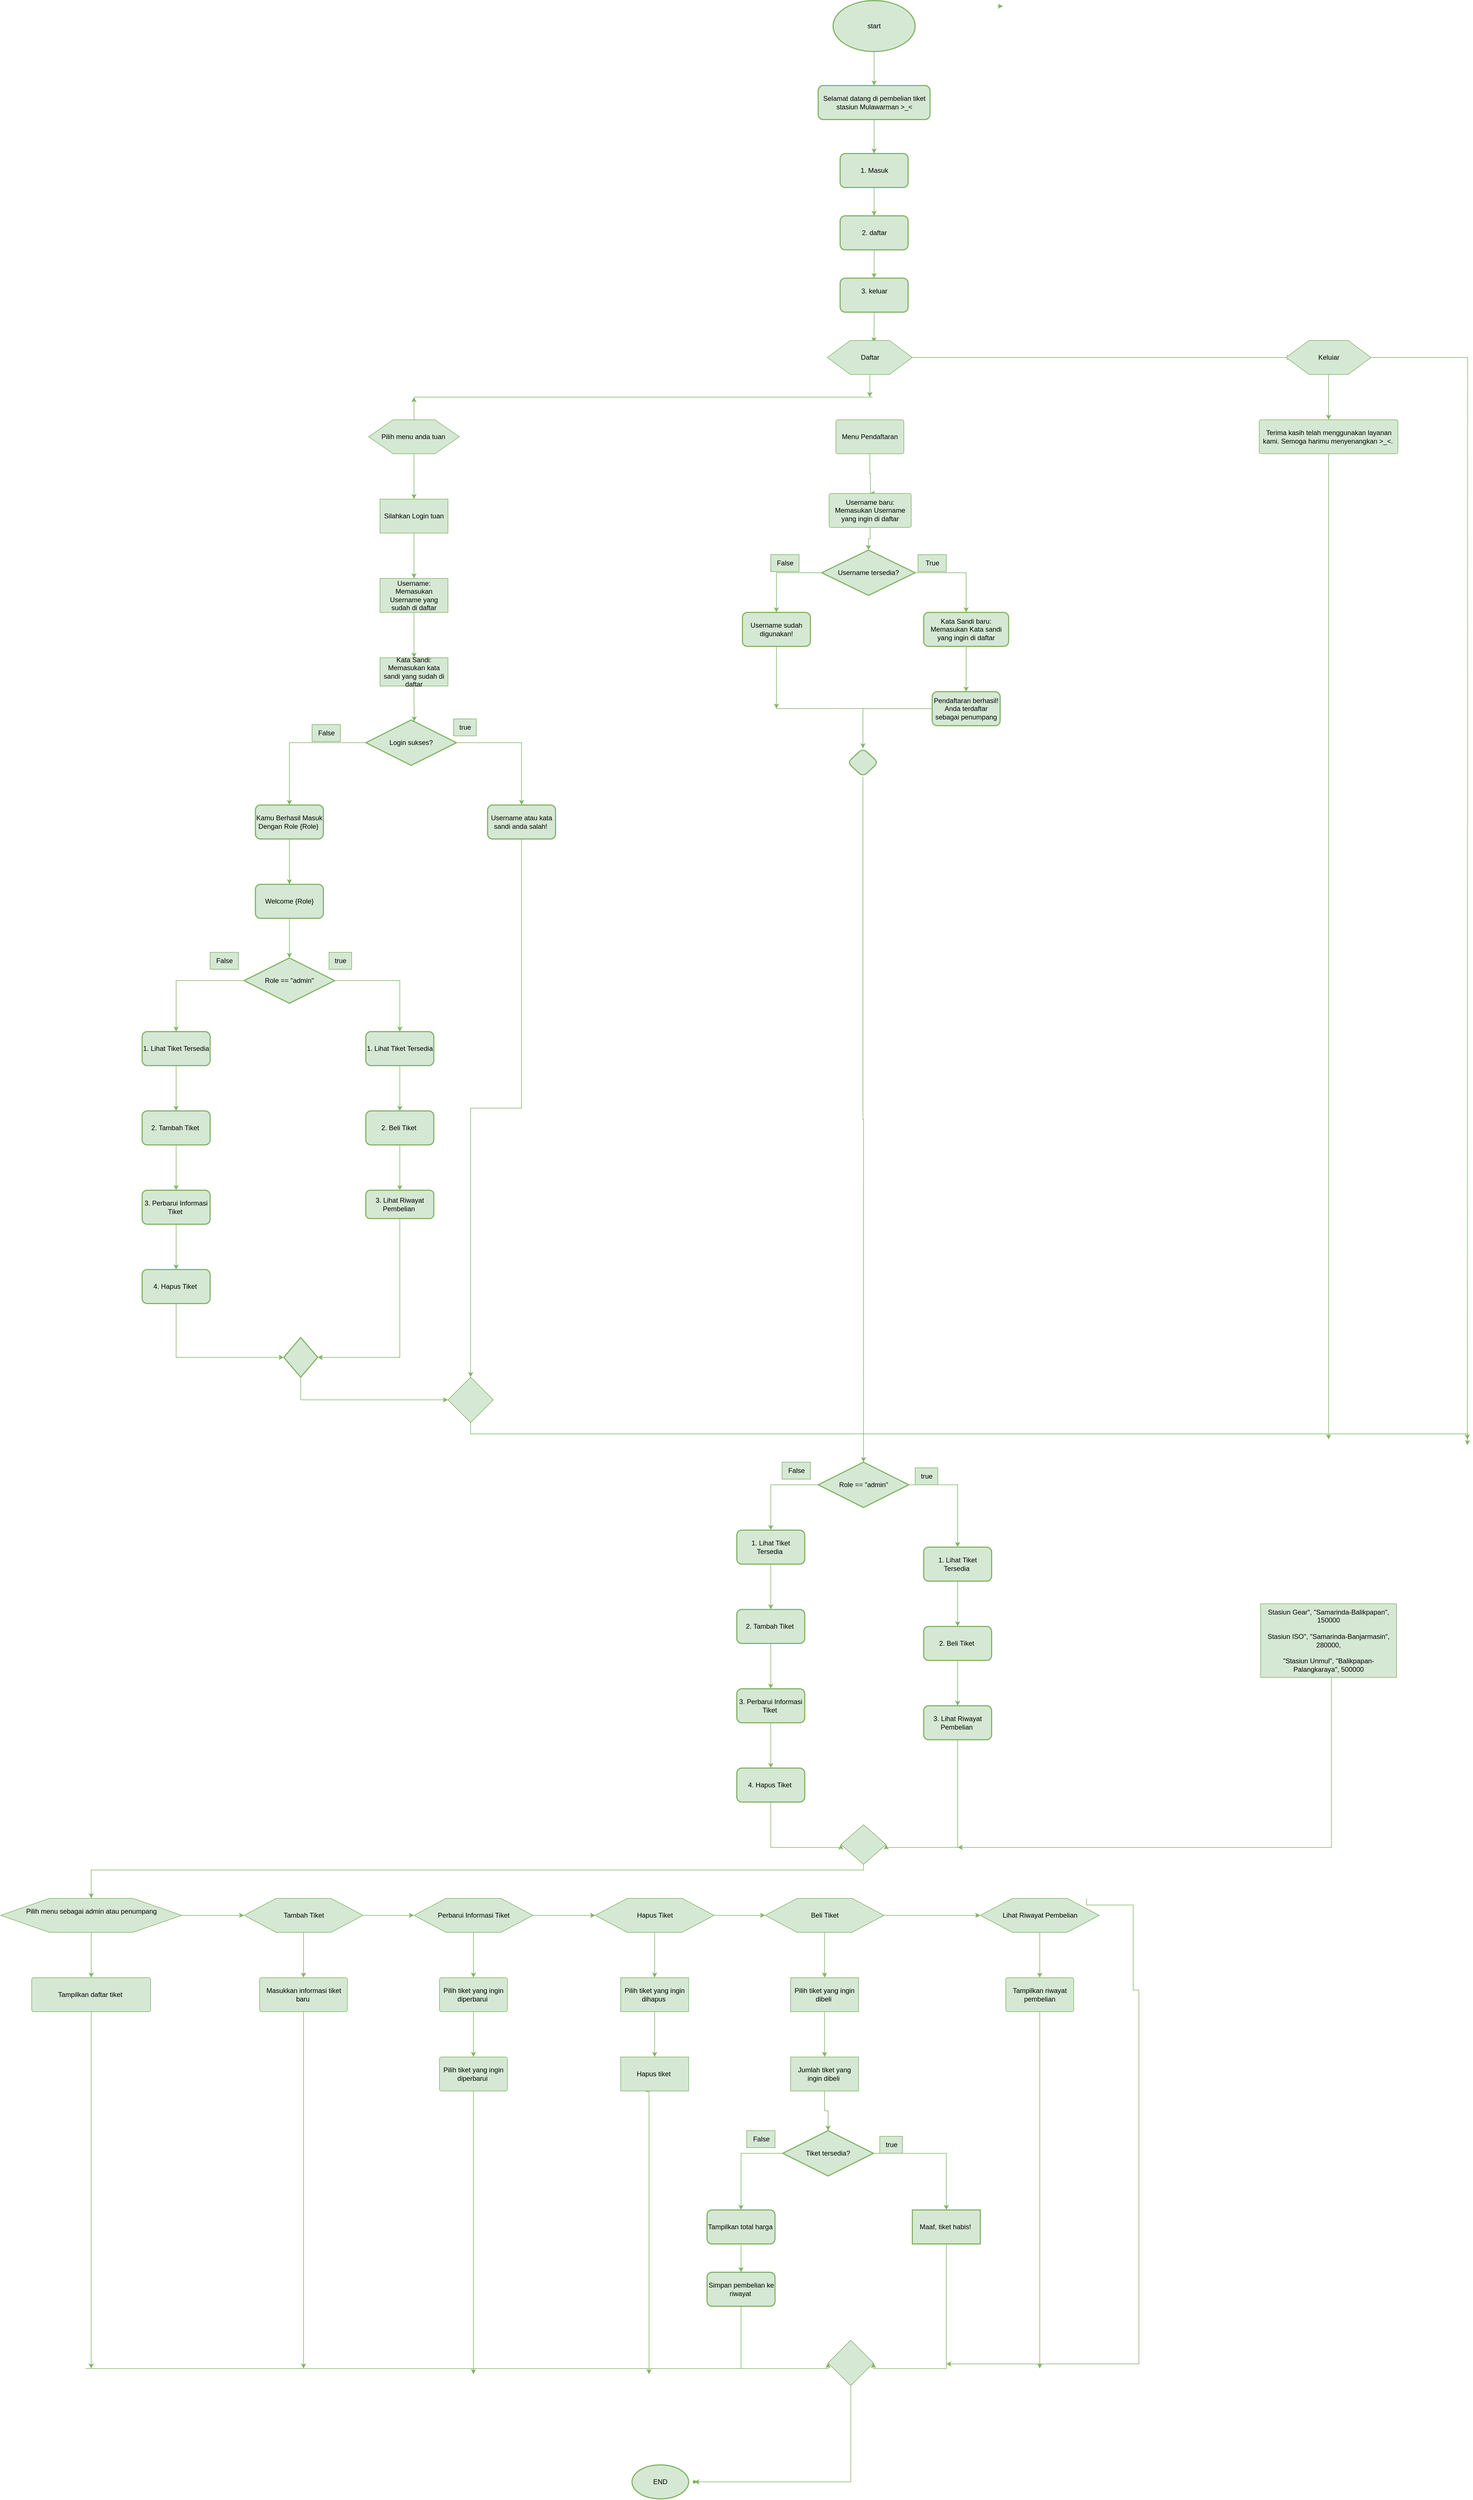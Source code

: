 <mxfile version="24.7.17">
  <diagram name="Page-1" id="b8AOOy9M-eooeEzD94IK">
    <mxGraphModel dx="5736" dy="2156" grid="1" gridSize="10" guides="1" tooltips="1" connect="1" arrows="1" fold="1" page="1" pageScale="1" pageWidth="850" pageHeight="1100" math="0" shadow="0">
      <root>
        <mxCell id="0" />
        <mxCell id="1" parent="0" />
        <mxCell id="knqAgGr6Wk53Hj9c3scl-108" style="edgeStyle=orthogonalEdgeStyle;rounded=0;orthogonalLoop=1;jettySize=auto;html=1;fillColor=#d5e8d4;strokeColor=#82b366;" edge="1" parent="1">
          <mxGeometry relative="1" as="geometry">
            <mxPoint x="660" y="110" as="targetPoint" />
            <mxPoint x="650" y="109.957" as="sourcePoint" />
          </mxGeometry>
        </mxCell>
        <mxCell id="knqAgGr6Wk53Hj9c3scl-115" value="" style="edgeStyle=orthogonalEdgeStyle;rounded=0;orthogonalLoop=1;jettySize=auto;html=1;fillColor=#d5e8d4;strokeColor=#82b366;" edge="1" parent="1" source="knqAgGr6Wk53Hj9c3scl-109" target="knqAgGr6Wk53Hj9c3scl-114">
          <mxGeometry relative="1" as="geometry" />
        </mxCell>
        <mxCell id="knqAgGr6Wk53Hj9c3scl-109" value="start" style="strokeWidth=2;html=1;shape=mxgraph.flowchart.start_2;whiteSpace=wrap;fillColor=#d5e8d4;strokeColor=#82b366;" vertex="1" parent="1">
          <mxGeometry x="360" y="100" width="145" height="90" as="geometry" />
        </mxCell>
        <mxCell id="knqAgGr6Wk53Hj9c3scl-117" value="" style="edgeStyle=orthogonalEdgeStyle;rounded=0;orthogonalLoop=1;jettySize=auto;html=1;fillColor=#d5e8d4;strokeColor=#82b366;" edge="1" parent="1" source="knqAgGr6Wk53Hj9c3scl-114" target="knqAgGr6Wk53Hj9c3scl-116">
          <mxGeometry relative="1" as="geometry" />
        </mxCell>
        <mxCell id="knqAgGr6Wk53Hj9c3scl-114" value="Selamat datang di pembelian tiket stasiun Mulawarman &amp;gt;_&amp;lt;" style="rounded=1;whiteSpace=wrap;html=1;strokeWidth=2;fillColor=#d5e8d4;strokeColor=#82b366;" vertex="1" parent="1">
          <mxGeometry x="333.75" y="250" width="197.5" height="60" as="geometry" />
        </mxCell>
        <mxCell id="knqAgGr6Wk53Hj9c3scl-119" value="" style="edgeStyle=orthogonalEdgeStyle;rounded=0;orthogonalLoop=1;jettySize=auto;html=1;fillColor=#d5e8d4;strokeColor=#82b366;" edge="1" parent="1" source="knqAgGr6Wk53Hj9c3scl-116" target="knqAgGr6Wk53Hj9c3scl-118">
          <mxGeometry relative="1" as="geometry" />
        </mxCell>
        <mxCell id="knqAgGr6Wk53Hj9c3scl-116" value="1. Masuk" style="rounded=1;whiteSpace=wrap;html=1;strokeWidth=2;fillColor=#d5e8d4;strokeColor=#82b366;" vertex="1" parent="1">
          <mxGeometry x="372.5" y="370" width="120" height="60" as="geometry" />
        </mxCell>
        <mxCell id="knqAgGr6Wk53Hj9c3scl-121" value="" style="edgeStyle=orthogonalEdgeStyle;rounded=0;orthogonalLoop=1;jettySize=auto;html=1;fillColor=#d5e8d4;strokeColor=#82b366;" edge="1" parent="1" source="knqAgGr6Wk53Hj9c3scl-118" target="knqAgGr6Wk53Hj9c3scl-120">
          <mxGeometry relative="1" as="geometry" />
        </mxCell>
        <mxCell id="knqAgGr6Wk53Hj9c3scl-118" value="2. daftar" style="rounded=1;whiteSpace=wrap;html=1;strokeWidth=2;fillColor=#d5e8d4;strokeColor=#82b366;" vertex="1" parent="1">
          <mxGeometry x="372.5" y="480" width="120" height="60" as="geometry" />
        </mxCell>
        <mxCell id="knqAgGr6Wk53Hj9c3scl-126" value="" style="edgeStyle=orthogonalEdgeStyle;rounded=0;orthogonalLoop=1;jettySize=auto;html=1;entryX=0.547;entryY=0.056;entryDx=0;entryDy=0;entryPerimeter=0;fillColor=#d5e8d4;strokeColor=#82b366;" edge="1" parent="1" source="knqAgGr6Wk53Hj9c3scl-120" target="knqAgGr6Wk53Hj9c3scl-127">
          <mxGeometry relative="1" as="geometry">
            <mxPoint x="471.261" y="720.006" as="targetPoint" />
          </mxGeometry>
        </mxCell>
        <mxCell id="knqAgGr6Wk53Hj9c3scl-120" value="3. keluar&lt;div&gt;&lt;br&gt;&lt;/div&gt;" style="whiteSpace=wrap;html=1;rounded=1;strokeWidth=2;fillColor=#d5e8d4;strokeColor=#82b366;" vertex="1" parent="1">
          <mxGeometry x="372.5" y="590" width="120" height="60" as="geometry" />
        </mxCell>
        <mxCell id="knqAgGr6Wk53Hj9c3scl-156" style="edgeStyle=orthogonalEdgeStyle;rounded=0;orthogonalLoop=1;jettySize=auto;html=1;fillColor=#d5e8d4;strokeColor=#82b366;" edge="1" parent="1" source="knqAgGr6Wk53Hj9c3scl-127">
          <mxGeometry relative="1" as="geometry">
            <mxPoint x="1170" y="730" as="targetPoint" />
          </mxGeometry>
        </mxCell>
        <mxCell id="knqAgGr6Wk53Hj9c3scl-161" style="edgeStyle=orthogonalEdgeStyle;rounded=0;orthogonalLoop=1;jettySize=auto;html=1;exitX=0.5;exitY=1;exitDx=0;exitDy=0;fillColor=#d5e8d4;strokeColor=#82b366;" edge="1" parent="1" source="knqAgGr6Wk53Hj9c3scl-127">
          <mxGeometry relative="1" as="geometry">
            <mxPoint x="424.765" y="800.0" as="targetPoint" />
          </mxGeometry>
        </mxCell>
        <mxCell id="knqAgGr6Wk53Hj9c3scl-127" value="Daftar" style="verticalLabelPosition=middle;verticalAlign=middle;html=1;shape=hexagon;perimeter=hexagonPerimeter2;arcSize=6;size=0.27;labelPosition=center;align=center;fillColor=#d5e8d4;strokeColor=#82b366;" vertex="1" parent="1">
          <mxGeometry x="350" y="700" width="150" height="60" as="geometry" />
        </mxCell>
        <mxCell id="knqAgGr6Wk53Hj9c3scl-131" value="" style="edgeStyle=orthogonalEdgeStyle;rounded=0;orthogonalLoop=1;jettySize=auto;html=1;fillColor=#d5e8d4;strokeColor=#82b366;" edge="1" parent="1" source="knqAgGr6Wk53Hj9c3scl-128">
          <mxGeometry relative="1" as="geometry">
            <mxPoint x="425" y="970" as="targetPoint" />
            <Array as="points">
              <mxPoint x="425" y="935" />
              <mxPoint x="426" y="935" />
              <mxPoint x="426" y="970" />
            </Array>
          </mxGeometry>
        </mxCell>
        <mxCell id="knqAgGr6Wk53Hj9c3scl-128" value="Menu Pendaftaran" style="rounded=1;whiteSpace=wrap;html=1;arcSize=6;fillColor=#d5e8d4;strokeColor=#82b366;" vertex="1" parent="1">
          <mxGeometry x="365" y="840" width="120" height="60" as="geometry" />
        </mxCell>
        <mxCell id="knqAgGr6Wk53Hj9c3scl-160" style="edgeStyle=orthogonalEdgeStyle;rounded=0;orthogonalLoop=1;jettySize=auto;html=1;entryX=0.5;entryY=0;entryDx=0;entryDy=0;fillColor=#d5e8d4;strokeColor=#82b366;" edge="1" parent="1" source="knqAgGr6Wk53Hj9c3scl-130" target="knqAgGr6Wk53Hj9c3scl-134">
          <mxGeometry relative="1" as="geometry" />
        </mxCell>
        <mxCell id="knqAgGr6Wk53Hj9c3scl-130" value="Username baru: Memasukan Username yang ingin di daftar" style="whiteSpace=wrap;html=1;rounded=1;arcSize=6;fillColor=#d5e8d4;strokeColor=#82b366;" vertex="1" parent="1">
          <mxGeometry x="353" y="970" width="145" height="60" as="geometry" />
        </mxCell>
        <mxCell id="knqAgGr6Wk53Hj9c3scl-140" value="" style="edgeStyle=orthogonalEdgeStyle;rounded=0;orthogonalLoop=1;jettySize=auto;html=1;fillColor=#d5e8d4;strokeColor=#82b366;" edge="1" parent="1" source="knqAgGr6Wk53Hj9c3scl-134" target="knqAgGr6Wk53Hj9c3scl-139">
          <mxGeometry relative="1" as="geometry" />
        </mxCell>
        <mxCell id="knqAgGr6Wk53Hj9c3scl-145" value="" style="edgeStyle=orthogonalEdgeStyle;rounded=0;orthogonalLoop=1;jettySize=auto;html=1;fillColor=#d5e8d4;strokeColor=#82b366;" edge="1" parent="1" source="knqAgGr6Wk53Hj9c3scl-134" target="knqAgGr6Wk53Hj9c3scl-144">
          <mxGeometry relative="1" as="geometry" />
        </mxCell>
        <mxCell id="knqAgGr6Wk53Hj9c3scl-134" value="Username tersedia?" style="rhombus;whiteSpace=wrap;html=1;strokeWidth=2;labelBackgroundColor=none;fillColor=#d5e8d4;strokeColor=#82b366;" vertex="1" parent="1">
          <mxGeometry x="340" y="1070" width="165" height="80" as="geometry" />
        </mxCell>
        <mxCell id="knqAgGr6Wk53Hj9c3scl-135" value="True" style="text;html=1;align=center;verticalAlign=middle;resizable=0;points=[];autosize=1;strokeColor=#82b366;fillColor=#d5e8d4;" vertex="1" parent="1">
          <mxGeometry x="510" y="1078" width="50" height="30" as="geometry" />
        </mxCell>
        <mxCell id="knqAgGr6Wk53Hj9c3scl-136" value="False" style="text;html=1;align=center;verticalAlign=middle;resizable=0;points=[];autosize=1;strokeColor=#82b366;fillColor=#d5e8d4;" vertex="1" parent="1">
          <mxGeometry x="250" y="1078" width="50" height="30" as="geometry" />
        </mxCell>
        <mxCell id="knqAgGr6Wk53Hj9c3scl-150" style="edgeStyle=orthogonalEdgeStyle;rounded=0;orthogonalLoop=1;jettySize=auto;html=1;fillColor=#d5e8d4;strokeColor=#82b366;" edge="1" parent="1" source="knqAgGr6Wk53Hj9c3scl-139">
          <mxGeometry relative="1" as="geometry">
            <mxPoint x="260" y="1350" as="targetPoint" />
          </mxGeometry>
        </mxCell>
        <mxCell id="knqAgGr6Wk53Hj9c3scl-139" value="Username sudah digunakan!" style="rounded=1;whiteSpace=wrap;html=1;strokeWidth=2;labelBackgroundColor=none;fillColor=#d5e8d4;strokeColor=#82b366;" vertex="1" parent="1">
          <mxGeometry x="200" y="1180" width="120" height="60" as="geometry" />
        </mxCell>
        <mxCell id="knqAgGr6Wk53Hj9c3scl-147" value="" style="edgeStyle=orthogonalEdgeStyle;rounded=0;orthogonalLoop=1;jettySize=auto;html=1;fillColor=#d5e8d4;strokeColor=#82b366;" edge="1" parent="1" source="knqAgGr6Wk53Hj9c3scl-144" target="knqAgGr6Wk53Hj9c3scl-146">
          <mxGeometry relative="1" as="geometry" />
        </mxCell>
        <mxCell id="knqAgGr6Wk53Hj9c3scl-144" value="Kata Sandi baru: Memasukan Kata sandi yang ingin di daftar" style="rounded=1;whiteSpace=wrap;html=1;strokeWidth=2;labelBackgroundColor=none;fillColor=#d5e8d4;strokeColor=#82b366;" vertex="1" parent="1">
          <mxGeometry x="520" y="1180" width="150" height="60" as="geometry" />
        </mxCell>
        <mxCell id="knqAgGr6Wk53Hj9c3scl-149" value="" style="edgeStyle=orthogonalEdgeStyle;rounded=0;orthogonalLoop=1;jettySize=auto;html=1;fillColor=#d5e8d4;strokeColor=#82b366;" edge="1" parent="1" source="knqAgGr6Wk53Hj9c3scl-146" target="knqAgGr6Wk53Hj9c3scl-148">
          <mxGeometry relative="1" as="geometry" />
        </mxCell>
        <mxCell id="knqAgGr6Wk53Hj9c3scl-146" value="Pendaftaran berhasil! Anda terdaftar sebagai penumpang" style="whiteSpace=wrap;html=1;rounded=1;strokeWidth=2;labelBackgroundColor=none;fillColor=#d5e8d4;strokeColor=#82b366;" vertex="1" parent="1">
          <mxGeometry x="535" y="1320" width="120" height="60" as="geometry" />
        </mxCell>
        <mxCell id="knqAgGr6Wk53Hj9c3scl-155" style="edgeStyle=orthogonalEdgeStyle;rounded=0;orthogonalLoop=1;jettySize=auto;html=1;entryX=0.5;entryY=0;entryDx=0;entryDy=0;fillColor=#d5e8d4;strokeColor=#82b366;" edge="1" parent="1" source="knqAgGr6Wk53Hj9c3scl-148" target="knqAgGr6Wk53Hj9c3scl-226">
          <mxGeometry relative="1" as="geometry">
            <mxPoint x="413" y="2630" as="targetPoint" />
          </mxGeometry>
        </mxCell>
        <mxCell id="knqAgGr6Wk53Hj9c3scl-148" value="" style="rhombus;whiteSpace=wrap;html=1;rounded=1;strokeWidth=2;labelBackgroundColor=none;fillColor=#d5e8d4;strokeColor=#82b366;" vertex="1" parent="1">
          <mxGeometry x="385.5" y="1420" width="54.5" height="50" as="geometry" />
        </mxCell>
        <mxCell id="knqAgGr6Wk53Hj9c3scl-154" value="" style="endArrow=none;html=1;rounded=0;fillColor=#d5e8d4;strokeColor=#82b366;" edge="1" parent="1">
          <mxGeometry width="50" height="50" relative="1" as="geometry">
            <mxPoint x="260" y="1350" as="sourcePoint" />
            <mxPoint x="430" y="1350" as="targetPoint" />
            <Array as="points">
              <mxPoint x="370" y="1349.6" />
            </Array>
          </mxGeometry>
        </mxCell>
        <mxCell id="knqAgGr6Wk53Hj9c3scl-159" value="" style="edgeStyle=orthogonalEdgeStyle;rounded=0;orthogonalLoop=1;jettySize=auto;html=1;fillColor=#d5e8d4;strokeColor=#82b366;" edge="1" parent="1" source="knqAgGr6Wk53Hj9c3scl-157" target="knqAgGr6Wk53Hj9c3scl-158">
          <mxGeometry relative="1" as="geometry" />
        </mxCell>
        <mxCell id="knqAgGr6Wk53Hj9c3scl-230" style="edgeStyle=orthogonalEdgeStyle;rounded=0;orthogonalLoop=1;jettySize=auto;html=1;fillColor=#d5e8d4;strokeColor=#82b366;" edge="1" parent="1" source="knqAgGr6Wk53Hj9c3scl-157">
          <mxGeometry relative="1" as="geometry">
            <mxPoint x="1480" y="2640" as="targetPoint" />
          </mxGeometry>
        </mxCell>
        <mxCell id="knqAgGr6Wk53Hj9c3scl-157" value="Keluiar" style="verticalLabelPosition=middle;verticalAlign=middle;html=1;shape=hexagon;perimeter=hexagonPerimeter2;arcSize=6;size=0.27;labelPosition=center;align=center;fillColor=#d5e8d4;strokeColor=#82b366;" vertex="1" parent="1">
          <mxGeometry x="1160" y="700" width="150" height="60" as="geometry" />
        </mxCell>
        <mxCell id="knqAgGr6Wk53Hj9c3scl-229" style="edgeStyle=orthogonalEdgeStyle;rounded=0;orthogonalLoop=1;jettySize=auto;html=1;fillColor=#d5e8d4;strokeColor=#82b366;" edge="1" parent="1" source="knqAgGr6Wk53Hj9c3scl-158">
          <mxGeometry relative="1" as="geometry">
            <mxPoint x="1235" y="2640" as="targetPoint" />
          </mxGeometry>
        </mxCell>
        <mxCell id="knqAgGr6Wk53Hj9c3scl-158" value="Terima kasih telah menggunakan layanan kami. Semoga harimu menyenangkan &amp;gt;_&amp;lt;.&amp;nbsp;" style="rounded=1;whiteSpace=wrap;html=1;arcSize=6;fillColor=#d5e8d4;strokeColor=#82b366;" vertex="1" parent="1">
          <mxGeometry x="1112.5" y="840" width="245" height="60" as="geometry" />
        </mxCell>
        <mxCell id="knqAgGr6Wk53Hj9c3scl-162" value="" style="endArrow=none;html=1;rounded=0;fillColor=#d5e8d4;strokeColor=#82b366;" edge="1" parent="1">
          <mxGeometry width="50" height="50" relative="1" as="geometry">
            <mxPoint x="-380" y="800" as="sourcePoint" />
            <mxPoint x="430" y="800" as="targetPoint" />
            <Array as="points">
              <mxPoint x="400" y="800" />
            </Array>
          </mxGeometry>
        </mxCell>
        <mxCell id="knqAgGr6Wk53Hj9c3scl-165" style="edgeStyle=orthogonalEdgeStyle;rounded=0;orthogonalLoop=1;jettySize=auto;html=1;fillColor=#d5e8d4;strokeColor=#82b366;" edge="1" parent="1" source="knqAgGr6Wk53Hj9c3scl-164">
          <mxGeometry relative="1" as="geometry">
            <mxPoint x="-380" y="800" as="targetPoint" />
          </mxGeometry>
        </mxCell>
        <mxCell id="knqAgGr6Wk53Hj9c3scl-167" value="" style="edgeStyle=orthogonalEdgeStyle;rounded=0;orthogonalLoop=1;jettySize=auto;html=1;fillColor=#d5e8d4;strokeColor=#82b366;" edge="1" parent="1" source="knqAgGr6Wk53Hj9c3scl-164" target="knqAgGr6Wk53Hj9c3scl-166">
          <mxGeometry relative="1" as="geometry" />
        </mxCell>
        <mxCell id="knqAgGr6Wk53Hj9c3scl-164" value="Pilih menu anda tuan&amp;nbsp;" style="verticalLabelPosition=middle;verticalAlign=middle;html=1;shape=hexagon;perimeter=hexagonPerimeter2;arcSize=6;size=0.27;labelPosition=center;align=center;fillColor=#d5e8d4;strokeColor=#82b366;" vertex="1" parent="1">
          <mxGeometry x="-460" y="840" width="160" height="60" as="geometry" />
        </mxCell>
        <mxCell id="knqAgGr6Wk53Hj9c3scl-169" value="" style="edgeStyle=orthogonalEdgeStyle;rounded=0;orthogonalLoop=1;jettySize=auto;html=1;fillColor=#d5e8d4;strokeColor=#82b366;" edge="1" parent="1" source="knqAgGr6Wk53Hj9c3scl-166" target="knqAgGr6Wk53Hj9c3scl-168">
          <mxGeometry relative="1" as="geometry" />
        </mxCell>
        <mxCell id="knqAgGr6Wk53Hj9c3scl-166" value="Silahkan Login tuan" style="whiteSpace=wrap;html=1;arcSize=6;fillColor=#d5e8d4;strokeColor=#82b366;" vertex="1" parent="1">
          <mxGeometry x="-440" y="980" width="120" height="60" as="geometry" />
        </mxCell>
        <mxCell id="knqAgGr6Wk53Hj9c3scl-172" value="" style="edgeStyle=orthogonalEdgeStyle;rounded=0;orthogonalLoop=1;jettySize=auto;html=1;fillColor=#d5e8d4;strokeColor=#82b366;" edge="1" parent="1" source="knqAgGr6Wk53Hj9c3scl-168" target="knqAgGr6Wk53Hj9c3scl-171">
          <mxGeometry relative="1" as="geometry" />
        </mxCell>
        <mxCell id="knqAgGr6Wk53Hj9c3scl-168" value="Username: Memasukan Username yang sudah di daftar" style="whiteSpace=wrap;html=1;arcSize=6;fillColor=#d5e8d4;strokeColor=#82b366;" vertex="1" parent="1">
          <mxGeometry x="-440" y="1120" width="120" height="60" as="geometry" />
        </mxCell>
        <mxCell id="knqAgGr6Wk53Hj9c3scl-171" value="Kata Sandi: Memasukan kata sandi yang sudah di daftar" style="whiteSpace=wrap;html=1;arcSize=6;fillColor=#d5e8d4;strokeColor=#82b366;" vertex="1" parent="1">
          <mxGeometry x="-440" y="1260" width="120" height="50" as="geometry" />
        </mxCell>
        <mxCell id="knqAgGr6Wk53Hj9c3scl-186" value="" style="edgeStyle=orthogonalEdgeStyle;rounded=0;orthogonalLoop=1;jettySize=auto;html=1;fillColor=#d5e8d4;strokeColor=#82b366;" edge="1" parent="1" source="knqAgGr6Wk53Hj9c3scl-176" target="knqAgGr6Wk53Hj9c3scl-185">
          <mxGeometry relative="1" as="geometry" />
        </mxCell>
        <mxCell id="knqAgGr6Wk53Hj9c3scl-190" value="" style="edgeStyle=orthogonalEdgeStyle;rounded=0;orthogonalLoop=1;jettySize=auto;html=1;fillColor=#d5e8d4;strokeColor=#82b366;" edge="1" parent="1" source="knqAgGr6Wk53Hj9c3scl-176" target="knqAgGr6Wk53Hj9c3scl-189">
          <mxGeometry relative="1" as="geometry" />
        </mxCell>
        <mxCell id="knqAgGr6Wk53Hj9c3scl-176" value="Login sukses?" style="rhombus;whiteSpace=wrap;html=1;strokeWidth=2;labelBackgroundColor=none;fillColor=#d5e8d4;strokeColor=#82b366;" vertex="1" parent="1">
          <mxGeometry x="-465" y="1370" width="160" height="80" as="geometry" />
        </mxCell>
        <mxCell id="knqAgGr6Wk53Hj9c3scl-178" value="False" style="text;html=1;align=center;verticalAlign=middle;resizable=0;points=[];autosize=1;strokeColor=#82b366;fillColor=#d5e8d4;" vertex="1" parent="1">
          <mxGeometry x="-560" y="1378" width="50" height="30" as="geometry" />
        </mxCell>
        <mxCell id="knqAgGr6Wk53Hj9c3scl-179" style="edgeStyle=orthogonalEdgeStyle;rounded=0;orthogonalLoop=1;jettySize=auto;html=1;entryX=0.535;entryY=0.03;entryDx=0;entryDy=0;entryPerimeter=0;fillColor=#d5e8d4;strokeColor=#82b366;" edge="1" parent="1" source="knqAgGr6Wk53Hj9c3scl-171" target="knqAgGr6Wk53Hj9c3scl-176">
          <mxGeometry relative="1" as="geometry" />
        </mxCell>
        <mxCell id="knqAgGr6Wk53Hj9c3scl-223" style="edgeStyle=orthogonalEdgeStyle;rounded=0;orthogonalLoop=1;jettySize=auto;html=1;entryX=0.5;entryY=0;entryDx=0;entryDy=0;fillColor=#d5e8d4;strokeColor=#82b366;" edge="1" parent="1" source="knqAgGr6Wk53Hj9c3scl-185" target="knqAgGr6Wk53Hj9c3scl-221">
          <mxGeometry relative="1" as="geometry">
            <mxPoint x="-190" y="2470" as="targetPoint" />
          </mxGeometry>
        </mxCell>
        <mxCell id="knqAgGr6Wk53Hj9c3scl-185" value="Username atau kata sandi anda salah!&amp;nbsp;" style="rounded=1;whiteSpace=wrap;html=1;strokeWidth=2;labelBackgroundColor=none;fillColor=#d5e8d4;strokeColor=#82b366;" vertex="1" parent="1">
          <mxGeometry x="-250" y="1520" width="120" height="60" as="geometry" />
        </mxCell>
        <mxCell id="knqAgGr6Wk53Hj9c3scl-192" value="" style="edgeStyle=orthogonalEdgeStyle;rounded=0;orthogonalLoop=1;jettySize=auto;html=1;fillColor=#d5e8d4;strokeColor=#82b366;" edge="1" parent="1" source="knqAgGr6Wk53Hj9c3scl-189" target="knqAgGr6Wk53Hj9c3scl-191">
          <mxGeometry relative="1" as="geometry" />
        </mxCell>
        <mxCell id="knqAgGr6Wk53Hj9c3scl-189" value="Kamu Berhasil Masuk Dengan Role {Role}&amp;nbsp;" style="rounded=1;whiteSpace=wrap;html=1;strokeWidth=2;labelBackgroundColor=none;fillColor=#d5e8d4;strokeColor=#82b366;" vertex="1" parent="1">
          <mxGeometry x="-660" y="1520" width="120" height="60" as="geometry" />
        </mxCell>
        <mxCell id="knqAgGr6Wk53Hj9c3scl-197" style="edgeStyle=orthogonalEdgeStyle;rounded=0;orthogonalLoop=1;jettySize=auto;html=1;exitX=0.5;exitY=1;exitDx=0;exitDy=0;entryX=0.5;entryY=0;entryDx=0;entryDy=0;fillColor=#d5e8d4;strokeColor=#82b366;" edge="1" parent="1" source="knqAgGr6Wk53Hj9c3scl-191" target="knqAgGr6Wk53Hj9c3scl-194">
          <mxGeometry relative="1" as="geometry" />
        </mxCell>
        <mxCell id="knqAgGr6Wk53Hj9c3scl-191" value="Welcome {Role}" style="rounded=1;whiteSpace=wrap;html=1;strokeWidth=2;labelBackgroundColor=none;fillColor=#d5e8d4;strokeColor=#82b366;" vertex="1" parent="1">
          <mxGeometry x="-660" y="1660" width="120" height="60" as="geometry" />
        </mxCell>
        <mxCell id="knqAgGr6Wk53Hj9c3scl-193" value="true" style="text;html=1;align=center;verticalAlign=middle;resizable=0;points=[];autosize=1;strokeColor=#82b366;fillColor=#d5e8d4;" vertex="1" parent="1">
          <mxGeometry x="-310" y="1368" width="40" height="30" as="geometry" />
        </mxCell>
        <mxCell id="knqAgGr6Wk53Hj9c3scl-199" value="" style="edgeStyle=orthogonalEdgeStyle;rounded=0;orthogonalLoop=1;jettySize=auto;html=1;fillColor=#d5e8d4;strokeColor=#82b366;" edge="1" parent="1" source="knqAgGr6Wk53Hj9c3scl-194" target="knqAgGr6Wk53Hj9c3scl-198">
          <mxGeometry relative="1" as="geometry" />
        </mxCell>
        <mxCell id="knqAgGr6Wk53Hj9c3scl-205" value="" style="edgeStyle=orthogonalEdgeStyle;rounded=0;orthogonalLoop=1;jettySize=auto;html=1;fillColor=#d5e8d4;strokeColor=#82b366;" edge="1" parent="1" source="knqAgGr6Wk53Hj9c3scl-194" target="knqAgGr6Wk53Hj9c3scl-204">
          <mxGeometry relative="1" as="geometry" />
        </mxCell>
        <mxCell id="knqAgGr6Wk53Hj9c3scl-194" value="Role == &quot;admin&quot;" style="rhombus;whiteSpace=wrap;html=1;strokeWidth=2;labelBackgroundColor=none;fillColor=#d5e8d4;strokeColor=#82b366;" vertex="1" parent="1">
          <mxGeometry x="-680" y="1790" width="160" height="80" as="geometry" />
        </mxCell>
        <mxCell id="knqAgGr6Wk53Hj9c3scl-195" value="False" style="text;html=1;align=center;verticalAlign=middle;resizable=0;points=[];autosize=1;strokeColor=#82b366;fillColor=#d5e8d4;" vertex="1" parent="1">
          <mxGeometry x="-740" y="1780" width="50" height="30" as="geometry" />
        </mxCell>
        <mxCell id="knqAgGr6Wk53Hj9c3scl-196" value="true" style="text;html=1;align=center;verticalAlign=middle;resizable=0;points=[];autosize=1;strokeColor=#82b366;fillColor=#d5e8d4;" vertex="1" parent="1">
          <mxGeometry x="-530" y="1780" width="40" height="30" as="geometry" />
        </mxCell>
        <mxCell id="knqAgGr6Wk53Hj9c3scl-201" value="" style="edgeStyle=orthogonalEdgeStyle;rounded=0;orthogonalLoop=1;jettySize=auto;html=1;fillColor=#d5e8d4;strokeColor=#82b366;" edge="1" parent="1" source="knqAgGr6Wk53Hj9c3scl-198" target="knqAgGr6Wk53Hj9c3scl-200">
          <mxGeometry relative="1" as="geometry" />
        </mxCell>
        <mxCell id="knqAgGr6Wk53Hj9c3scl-198" value="1. Lihat Tiket Tersedia" style="rounded=1;whiteSpace=wrap;html=1;strokeWidth=2;labelBackgroundColor=none;fillColor=#d5e8d4;strokeColor=#82b366;" vertex="1" parent="1">
          <mxGeometry x="-465" y="1920" width="120" height="60" as="geometry" />
        </mxCell>
        <mxCell id="knqAgGr6Wk53Hj9c3scl-203" value="" style="edgeStyle=orthogonalEdgeStyle;rounded=0;orthogonalLoop=1;jettySize=auto;html=1;fillColor=#d5e8d4;strokeColor=#82b366;" edge="1" parent="1" source="knqAgGr6Wk53Hj9c3scl-200" target="knqAgGr6Wk53Hj9c3scl-202">
          <mxGeometry relative="1" as="geometry" />
        </mxCell>
        <mxCell id="knqAgGr6Wk53Hj9c3scl-200" value="2. Beli Tiket&amp;nbsp;" style="rounded=1;whiteSpace=wrap;html=1;strokeWidth=2;labelBackgroundColor=none;fillColor=#d5e8d4;strokeColor=#82b366;" vertex="1" parent="1">
          <mxGeometry x="-465" y="2060" width="120" height="60" as="geometry" />
        </mxCell>
        <mxCell id="knqAgGr6Wk53Hj9c3scl-202" value="3. Lihat Riwayat Pembelian&amp;nbsp;" style="rounded=1;whiteSpace=wrap;html=1;strokeWidth=2;labelBackgroundColor=none;fillColor=#d5e8d4;strokeColor=#82b366;" vertex="1" parent="1">
          <mxGeometry x="-465" y="2200" width="120" height="50" as="geometry" />
        </mxCell>
        <mxCell id="knqAgGr6Wk53Hj9c3scl-207" value="" style="edgeStyle=orthogonalEdgeStyle;rounded=0;orthogonalLoop=1;jettySize=auto;html=1;fillColor=#d5e8d4;strokeColor=#82b366;" edge="1" parent="1" source="knqAgGr6Wk53Hj9c3scl-204" target="knqAgGr6Wk53Hj9c3scl-206">
          <mxGeometry relative="1" as="geometry" />
        </mxCell>
        <mxCell id="knqAgGr6Wk53Hj9c3scl-204" value="1. Lihat Tiket Tersedia" style="rounded=1;whiteSpace=wrap;html=1;strokeWidth=2;labelBackgroundColor=none;fillColor=#d5e8d4;strokeColor=#82b366;" vertex="1" parent="1">
          <mxGeometry x="-860" y="1920" width="120" height="60" as="geometry" />
        </mxCell>
        <mxCell id="knqAgGr6Wk53Hj9c3scl-209" value="" style="edgeStyle=orthogonalEdgeStyle;rounded=0;orthogonalLoop=1;jettySize=auto;html=1;fillColor=#d5e8d4;strokeColor=#82b366;" edge="1" parent="1" source="knqAgGr6Wk53Hj9c3scl-206" target="knqAgGr6Wk53Hj9c3scl-208">
          <mxGeometry relative="1" as="geometry" />
        </mxCell>
        <mxCell id="knqAgGr6Wk53Hj9c3scl-206" value="2. Tambah Tiket&amp;nbsp;" style="rounded=1;whiteSpace=wrap;html=1;strokeWidth=2;labelBackgroundColor=none;fillColor=#d5e8d4;strokeColor=#82b366;" vertex="1" parent="1">
          <mxGeometry x="-860" y="2060" width="120" height="60" as="geometry" />
        </mxCell>
        <mxCell id="knqAgGr6Wk53Hj9c3scl-211" value="" style="edgeStyle=orthogonalEdgeStyle;rounded=0;orthogonalLoop=1;jettySize=auto;html=1;fillColor=#d5e8d4;strokeColor=#82b366;" edge="1" parent="1" source="knqAgGr6Wk53Hj9c3scl-208" target="knqAgGr6Wk53Hj9c3scl-210">
          <mxGeometry relative="1" as="geometry" />
        </mxCell>
        <mxCell id="knqAgGr6Wk53Hj9c3scl-208" value="3. Perbarui Informasi Tiket&amp;nbsp;" style="rounded=1;whiteSpace=wrap;html=1;strokeWidth=2;labelBackgroundColor=none;fillColor=#d5e8d4;strokeColor=#82b366;" vertex="1" parent="1">
          <mxGeometry x="-860" y="2200" width="120" height="60" as="geometry" />
        </mxCell>
        <mxCell id="knqAgGr6Wk53Hj9c3scl-214" style="edgeStyle=orthogonalEdgeStyle;rounded=0;orthogonalLoop=1;jettySize=auto;html=1;entryX=0;entryY=0.5;entryDx=0;entryDy=0;entryPerimeter=0;fillColor=#d5e8d4;strokeColor=#82b366;" edge="1" parent="1" source="knqAgGr6Wk53Hj9c3scl-210" target="knqAgGr6Wk53Hj9c3scl-212">
          <mxGeometry relative="1" as="geometry">
            <mxPoint x="-800" y="2500.0" as="targetPoint" />
            <Array as="points">
              <mxPoint x="-800" y="2495" />
            </Array>
          </mxGeometry>
        </mxCell>
        <mxCell id="knqAgGr6Wk53Hj9c3scl-210" value="4. Hapus Tiket&amp;nbsp;" style="rounded=1;whiteSpace=wrap;html=1;strokeWidth=2;labelBackgroundColor=none;fillColor=#d5e8d4;strokeColor=#82b366;" vertex="1" parent="1">
          <mxGeometry x="-860" y="2340" width="120" height="60" as="geometry" />
        </mxCell>
        <mxCell id="knqAgGr6Wk53Hj9c3scl-218" style="edgeStyle=orthogonalEdgeStyle;rounded=0;orthogonalLoop=1;jettySize=auto;html=1;fillColor=#d5e8d4;strokeColor=#82b366;" edge="1" parent="1" source="knqAgGr6Wk53Hj9c3scl-212" target="knqAgGr6Wk53Hj9c3scl-221">
          <mxGeometry relative="1" as="geometry">
            <mxPoint x="-580" y="2620" as="targetPoint" />
            <Array as="points">
              <mxPoint x="-580" y="2570" />
            </Array>
          </mxGeometry>
        </mxCell>
        <mxCell id="knqAgGr6Wk53Hj9c3scl-212" value="" style="strokeWidth=2;html=1;shape=mxgraph.flowchart.decision;whiteSpace=wrap;fillColor=#d5e8d4;strokeColor=#82b366;" vertex="1" parent="1">
          <mxGeometry x="-610" y="2460" width="60" height="70" as="geometry" />
        </mxCell>
        <mxCell id="knqAgGr6Wk53Hj9c3scl-217" style="edgeStyle=orthogonalEdgeStyle;rounded=0;orthogonalLoop=1;jettySize=auto;html=1;entryX=1;entryY=0.5;entryDx=0;entryDy=0;entryPerimeter=0;fillColor=#d5e8d4;strokeColor=#82b366;" edge="1" parent="1" source="knqAgGr6Wk53Hj9c3scl-202" target="knqAgGr6Wk53Hj9c3scl-212">
          <mxGeometry relative="1" as="geometry">
            <Array as="points">
              <mxPoint x="-405" y="2495" />
            </Array>
          </mxGeometry>
        </mxCell>
        <mxCell id="knqAgGr6Wk53Hj9c3scl-222" style="edgeStyle=orthogonalEdgeStyle;rounded=0;orthogonalLoop=1;jettySize=auto;html=1;exitX=0.5;exitY=1;exitDx=0;exitDy=0;fillColor=#d5e8d4;strokeColor=#82b366;" edge="1" parent="1" source="knqAgGr6Wk53Hj9c3scl-221">
          <mxGeometry relative="1" as="geometry">
            <mxPoint x="1480" y="2650" as="targetPoint" />
          </mxGeometry>
        </mxCell>
        <mxCell id="knqAgGr6Wk53Hj9c3scl-221" value="" style="rhombus;whiteSpace=wrap;html=1;fillColor=#d5e8d4;strokeColor=#82b366;" vertex="1" parent="1">
          <mxGeometry x="-320" y="2530.0" width="80" height="80" as="geometry" />
        </mxCell>
        <mxCell id="knqAgGr6Wk53Hj9c3scl-232" value="" style="edgeStyle=orthogonalEdgeStyle;rounded=0;orthogonalLoop=1;jettySize=auto;html=1;fillColor=#d5e8d4;strokeColor=#82b366;" edge="1" parent="1" source="knqAgGr6Wk53Hj9c3scl-226" target="knqAgGr6Wk53Hj9c3scl-231">
          <mxGeometry relative="1" as="geometry" />
        </mxCell>
        <mxCell id="knqAgGr6Wk53Hj9c3scl-240" value="" style="edgeStyle=orthogonalEdgeStyle;rounded=0;orthogonalLoop=1;jettySize=auto;html=1;fillColor=#d5e8d4;strokeColor=#82b366;" edge="1" parent="1" source="knqAgGr6Wk53Hj9c3scl-226" target="knqAgGr6Wk53Hj9c3scl-239">
          <mxGeometry relative="1" as="geometry" />
        </mxCell>
        <mxCell id="knqAgGr6Wk53Hj9c3scl-226" value="Role == &quot;admin&quot;" style="rhombus;whiteSpace=wrap;html=1;strokeWidth=2;labelBackgroundColor=none;fillColor=#d5e8d4;strokeColor=#82b366;" vertex="1" parent="1">
          <mxGeometry x="333.75" y="2680" width="160" height="80" as="geometry" />
        </mxCell>
        <mxCell id="knqAgGr6Wk53Hj9c3scl-227" value="False" style="text;html=1;align=center;verticalAlign=middle;resizable=0;points=[];autosize=1;strokeColor=#82b366;fillColor=#d5e8d4;" vertex="1" parent="1">
          <mxGeometry x="270" y="2680" width="50" height="30" as="geometry" />
        </mxCell>
        <mxCell id="knqAgGr6Wk53Hj9c3scl-228" value="true" style="text;html=1;align=center;verticalAlign=middle;resizable=0;points=[];autosize=1;strokeColor=#82b366;fillColor=#d5e8d4;" vertex="1" parent="1">
          <mxGeometry x="505" y="2690" width="40" height="30" as="geometry" />
        </mxCell>
        <mxCell id="knqAgGr6Wk53Hj9c3scl-234" value="" style="edgeStyle=orthogonalEdgeStyle;rounded=0;orthogonalLoop=1;jettySize=auto;html=1;fillColor=#d5e8d4;strokeColor=#82b366;" edge="1" parent="1" source="knqAgGr6Wk53Hj9c3scl-231" target="knqAgGr6Wk53Hj9c3scl-233">
          <mxGeometry relative="1" as="geometry" />
        </mxCell>
        <mxCell id="knqAgGr6Wk53Hj9c3scl-231" value="1. Lihat Tiket Tersedia&amp;nbsp;" style="rounded=1;whiteSpace=wrap;html=1;strokeWidth=2;labelBackgroundColor=none;fillColor=#d5e8d4;strokeColor=#82b366;" vertex="1" parent="1">
          <mxGeometry x="190" y="2800" width="120" height="60" as="geometry" />
        </mxCell>
        <mxCell id="knqAgGr6Wk53Hj9c3scl-236" value="" style="edgeStyle=orthogonalEdgeStyle;rounded=0;orthogonalLoop=1;jettySize=auto;html=1;fillColor=#d5e8d4;strokeColor=#82b366;" edge="1" parent="1" source="knqAgGr6Wk53Hj9c3scl-233" target="knqAgGr6Wk53Hj9c3scl-235">
          <mxGeometry relative="1" as="geometry" />
        </mxCell>
        <mxCell id="knqAgGr6Wk53Hj9c3scl-233" value="2. Tambah Tiket&amp;nbsp;" style="rounded=1;whiteSpace=wrap;html=1;strokeWidth=2;labelBackgroundColor=none;fillColor=#d5e8d4;strokeColor=#82b366;" vertex="1" parent="1">
          <mxGeometry x="190" y="2940" width="120" height="60" as="geometry" />
        </mxCell>
        <mxCell id="knqAgGr6Wk53Hj9c3scl-238" value="" style="edgeStyle=orthogonalEdgeStyle;rounded=0;orthogonalLoop=1;jettySize=auto;html=1;fillColor=#d5e8d4;strokeColor=#82b366;" edge="1" parent="1" source="knqAgGr6Wk53Hj9c3scl-235" target="knqAgGr6Wk53Hj9c3scl-237">
          <mxGeometry relative="1" as="geometry" />
        </mxCell>
        <mxCell id="knqAgGr6Wk53Hj9c3scl-235" value="3. Perbarui Informasi Tiket&amp;nbsp;" style="rounded=1;whiteSpace=wrap;html=1;strokeWidth=2;labelBackgroundColor=none;fillColor=#d5e8d4;strokeColor=#82b366;" vertex="1" parent="1">
          <mxGeometry x="190" y="3080" width="120" height="60" as="geometry" />
        </mxCell>
        <mxCell id="knqAgGr6Wk53Hj9c3scl-247" style="edgeStyle=orthogonalEdgeStyle;rounded=0;orthogonalLoop=1;jettySize=auto;html=1;entryX=0;entryY=0.5;entryDx=0;entryDy=0;fillColor=#d5e8d4;strokeColor=#82b366;" edge="1" parent="1" source="knqAgGr6Wk53Hj9c3scl-237" target="knqAgGr6Wk53Hj9c3scl-245">
          <mxGeometry relative="1" as="geometry">
            <mxPoint x="250" y="3370.0" as="targetPoint" />
            <Array as="points">
              <mxPoint x="250" y="3360" />
            </Array>
          </mxGeometry>
        </mxCell>
        <mxCell id="knqAgGr6Wk53Hj9c3scl-237" value="4. Hapus Tiket&amp;nbsp;" style="rounded=1;whiteSpace=wrap;html=1;strokeWidth=2;labelBackgroundColor=none;fillColor=#d5e8d4;strokeColor=#82b366;" vertex="1" parent="1">
          <mxGeometry x="190" y="3220" width="120" height="60" as="geometry" />
        </mxCell>
        <mxCell id="knqAgGr6Wk53Hj9c3scl-242" value="" style="edgeStyle=orthogonalEdgeStyle;rounded=0;orthogonalLoop=1;jettySize=auto;html=1;fillColor=#d5e8d4;strokeColor=#82b366;" edge="1" parent="1" source="knqAgGr6Wk53Hj9c3scl-239" target="knqAgGr6Wk53Hj9c3scl-241">
          <mxGeometry relative="1" as="geometry" />
        </mxCell>
        <mxCell id="knqAgGr6Wk53Hj9c3scl-239" value="1. Lihat Tiket Tersedia&amp;nbsp;" style="rounded=1;whiteSpace=wrap;html=1;strokeWidth=2;labelBackgroundColor=none;fillColor=#d5e8d4;strokeColor=#82b366;" vertex="1" parent="1">
          <mxGeometry x="520" y="2830" width="120" height="60" as="geometry" />
        </mxCell>
        <mxCell id="knqAgGr6Wk53Hj9c3scl-244" value="" style="edgeStyle=orthogonalEdgeStyle;rounded=0;orthogonalLoop=1;jettySize=auto;html=1;fillColor=#d5e8d4;strokeColor=#82b366;" edge="1" parent="1" source="knqAgGr6Wk53Hj9c3scl-241" target="knqAgGr6Wk53Hj9c3scl-243">
          <mxGeometry relative="1" as="geometry" />
        </mxCell>
        <mxCell id="knqAgGr6Wk53Hj9c3scl-241" value="2. Beli Tiket&amp;nbsp;" style="rounded=1;whiteSpace=wrap;html=1;strokeWidth=2;labelBackgroundColor=none;fillColor=#d5e8d4;strokeColor=#82b366;" vertex="1" parent="1">
          <mxGeometry x="520" y="2970" width="120" height="60" as="geometry" />
        </mxCell>
        <mxCell id="knqAgGr6Wk53Hj9c3scl-246" style="edgeStyle=orthogonalEdgeStyle;rounded=0;orthogonalLoop=1;jettySize=auto;html=1;entryX=1;entryY=0.5;entryDx=0;entryDy=0;fillColor=#d5e8d4;strokeColor=#82b366;" edge="1" parent="1" source="knqAgGr6Wk53Hj9c3scl-243" target="knqAgGr6Wk53Hj9c3scl-245">
          <mxGeometry relative="1" as="geometry">
            <mxPoint x="580" y="3370.0" as="targetPoint" />
            <Array as="points">
              <mxPoint x="580" y="3360" />
            </Array>
          </mxGeometry>
        </mxCell>
        <mxCell id="knqAgGr6Wk53Hj9c3scl-243" value="3. Lihat Riwayat Pembelian&amp;nbsp;" style="rounded=1;whiteSpace=wrap;html=1;strokeWidth=2;labelBackgroundColor=none;fillColor=#d5e8d4;strokeColor=#82b366;" vertex="1" parent="1">
          <mxGeometry x="520" y="3110" width="120" height="60" as="geometry" />
        </mxCell>
        <mxCell id="knqAgGr6Wk53Hj9c3scl-313" style="edgeStyle=orthogonalEdgeStyle;rounded=0;orthogonalLoop=1;jettySize=auto;html=1;entryX=0.5;entryY=0;entryDx=0;entryDy=0;fillColor=#d5e8d4;strokeColor=#82b366;" edge="1" parent="1" source="knqAgGr6Wk53Hj9c3scl-245" target="knqAgGr6Wk53Hj9c3scl-250">
          <mxGeometry relative="1" as="geometry">
            <mxPoint x="413.75" y="3430" as="targetPoint" />
            <Array as="points">
              <mxPoint x="414" y="3400" />
              <mxPoint x="-950" y="3400" />
            </Array>
          </mxGeometry>
        </mxCell>
        <mxCell id="knqAgGr6Wk53Hj9c3scl-245" value="" style="rhombus;whiteSpace=wrap;html=1;fillColor=#d5e8d4;strokeColor=#82b366;" vertex="1" parent="1">
          <mxGeometry x="373.75" y="3320" width="80" height="70" as="geometry" />
        </mxCell>
        <mxCell id="knqAgGr6Wk53Hj9c3scl-252" value="" style="edgeStyle=orthogonalEdgeStyle;rounded=0;orthogonalLoop=1;jettySize=auto;html=1;fillColor=#d5e8d4;strokeColor=#82b366;" edge="1" parent="1" source="knqAgGr6Wk53Hj9c3scl-250" target="knqAgGr6Wk53Hj9c3scl-251">
          <mxGeometry relative="1" as="geometry" />
        </mxCell>
        <mxCell id="knqAgGr6Wk53Hj9c3scl-262" style="edgeStyle=orthogonalEdgeStyle;rounded=0;orthogonalLoop=1;jettySize=auto;html=1;entryX=0;entryY=0.5;entryDx=0;entryDy=0;fillColor=#d5e8d4;strokeColor=#82b366;" edge="1" parent="1" source="knqAgGr6Wk53Hj9c3scl-250" target="knqAgGr6Wk53Hj9c3scl-255">
          <mxGeometry relative="1" as="geometry" />
        </mxCell>
        <mxCell id="knqAgGr6Wk53Hj9c3scl-250" value="Pilih menu sebagai admin atau penumpang&lt;div&gt;&lt;br/&gt;&lt;/div&gt;" style="verticalLabelPosition=middle;verticalAlign=middle;html=1;shape=hexagon;perimeter=hexagonPerimeter2;arcSize=6;size=0.27;labelPosition=center;align=center;fillColor=#d5e8d4;strokeColor=#82b366;" vertex="1" parent="1">
          <mxGeometry x="-1110" y="3450" width="320" height="60" as="geometry" />
        </mxCell>
        <mxCell id="knqAgGr6Wk53Hj9c3scl-300" style="edgeStyle=orthogonalEdgeStyle;rounded=0;orthogonalLoop=1;jettySize=auto;html=1;fillColor=#d5e8d4;strokeColor=#82b366;" edge="1" parent="1" source="knqAgGr6Wk53Hj9c3scl-251">
          <mxGeometry relative="1" as="geometry">
            <mxPoint x="-950" y="4280" as="targetPoint" />
          </mxGeometry>
        </mxCell>
        <mxCell id="knqAgGr6Wk53Hj9c3scl-251" value="Tampilkan daftar tiket&amp;nbsp;" style="rounded=1;whiteSpace=wrap;html=1;arcSize=6;fillColor=#d5e8d4;strokeColor=#82b366;" vertex="1" parent="1">
          <mxGeometry x="-1055" y="3590" width="210" height="60" as="geometry" />
        </mxCell>
        <mxCell id="knqAgGr6Wk53Hj9c3scl-263" style="edgeStyle=orthogonalEdgeStyle;rounded=0;orthogonalLoop=1;jettySize=auto;html=1;entryX=0;entryY=0.5;entryDx=0;entryDy=0;fillColor=#d5e8d4;strokeColor=#82b366;" edge="1" parent="1" source="knqAgGr6Wk53Hj9c3scl-255" target="knqAgGr6Wk53Hj9c3scl-258">
          <mxGeometry relative="1" as="geometry" />
        </mxCell>
        <mxCell id="knqAgGr6Wk53Hj9c3scl-268" value="" style="edgeStyle=orthogonalEdgeStyle;rounded=0;orthogonalLoop=1;jettySize=auto;html=1;fillColor=#d5e8d4;strokeColor=#82b366;" edge="1" parent="1" source="knqAgGr6Wk53Hj9c3scl-255" target="knqAgGr6Wk53Hj9c3scl-267">
          <mxGeometry relative="1" as="geometry" />
        </mxCell>
        <mxCell id="knqAgGr6Wk53Hj9c3scl-255" value="&lt;div&gt;Tambah Tiket&lt;br/&gt;&lt;/div&gt;" style="verticalLabelPosition=middle;verticalAlign=middle;html=1;shape=hexagon;perimeter=hexagonPerimeter2;arcSize=6;size=0.27;labelPosition=center;align=center;fillColor=#d5e8d4;strokeColor=#82b366;" vertex="1" parent="1">
          <mxGeometry x="-680" y="3450" width="210" height="60" as="geometry" />
        </mxCell>
        <mxCell id="knqAgGr6Wk53Hj9c3scl-264" style="edgeStyle=orthogonalEdgeStyle;rounded=0;orthogonalLoop=1;jettySize=auto;html=1;entryX=0;entryY=0.5;entryDx=0;entryDy=0;fillColor=#d5e8d4;strokeColor=#82b366;" edge="1" parent="1" source="knqAgGr6Wk53Hj9c3scl-258" target="knqAgGr6Wk53Hj9c3scl-259">
          <mxGeometry relative="1" as="geometry" />
        </mxCell>
        <mxCell id="knqAgGr6Wk53Hj9c3scl-270" value="" style="edgeStyle=orthogonalEdgeStyle;rounded=0;orthogonalLoop=1;jettySize=auto;html=1;fillColor=#d5e8d4;strokeColor=#82b366;" edge="1" parent="1" source="knqAgGr6Wk53Hj9c3scl-258" target="knqAgGr6Wk53Hj9c3scl-269">
          <mxGeometry relative="1" as="geometry" />
        </mxCell>
        <mxCell id="knqAgGr6Wk53Hj9c3scl-258" value="&lt;div&gt;Perbarui Informasi Tiket&lt;br/&gt;&lt;/div&gt;" style="verticalLabelPosition=middle;verticalAlign=middle;html=1;shape=hexagon;perimeter=hexagonPerimeter2;arcSize=6;size=0.27;labelPosition=center;align=center;fillColor=#d5e8d4;strokeColor=#82b366;" vertex="1" parent="1">
          <mxGeometry x="-380" y="3450" width="210" height="60" as="geometry" />
        </mxCell>
        <mxCell id="knqAgGr6Wk53Hj9c3scl-265" style="edgeStyle=orthogonalEdgeStyle;rounded=0;orthogonalLoop=1;jettySize=auto;html=1;entryX=0;entryY=0.5;entryDx=0;entryDy=0;fillColor=#d5e8d4;strokeColor=#82b366;" edge="1" parent="1" source="knqAgGr6Wk53Hj9c3scl-259" target="knqAgGr6Wk53Hj9c3scl-260">
          <mxGeometry relative="1" as="geometry" />
        </mxCell>
        <mxCell id="knqAgGr6Wk53Hj9c3scl-274" value="" style="edgeStyle=orthogonalEdgeStyle;rounded=0;orthogonalLoop=1;jettySize=auto;html=1;fillColor=#d5e8d4;strokeColor=#82b366;" edge="1" parent="1" source="knqAgGr6Wk53Hj9c3scl-259" target="knqAgGr6Wk53Hj9c3scl-273">
          <mxGeometry relative="1" as="geometry" />
        </mxCell>
        <mxCell id="knqAgGr6Wk53Hj9c3scl-259" value="&lt;div&gt;Hapus Tiket&lt;br/&gt;&lt;/div&gt;" style="verticalLabelPosition=middle;verticalAlign=middle;html=1;shape=hexagon;perimeter=hexagonPerimeter2;arcSize=6;size=0.27;labelPosition=center;align=center;fillColor=#d5e8d4;strokeColor=#82b366;" vertex="1" parent="1">
          <mxGeometry x="-60" y="3450" width="210" height="60" as="geometry" />
        </mxCell>
        <mxCell id="knqAgGr6Wk53Hj9c3scl-266" style="edgeStyle=orthogonalEdgeStyle;rounded=0;orthogonalLoop=1;jettySize=auto;html=1;entryX=0;entryY=0.5;entryDx=0;entryDy=0;fillColor=#d5e8d4;strokeColor=#82b366;" edge="1" parent="1" source="knqAgGr6Wk53Hj9c3scl-260" target="knqAgGr6Wk53Hj9c3scl-261">
          <mxGeometry relative="1" as="geometry" />
        </mxCell>
        <mxCell id="knqAgGr6Wk53Hj9c3scl-278" value="" style="edgeStyle=orthogonalEdgeStyle;rounded=0;orthogonalLoop=1;jettySize=auto;html=1;fillColor=#d5e8d4;strokeColor=#82b366;" edge="1" parent="1" source="knqAgGr6Wk53Hj9c3scl-260" target="knqAgGr6Wk53Hj9c3scl-277">
          <mxGeometry relative="1" as="geometry" />
        </mxCell>
        <mxCell id="knqAgGr6Wk53Hj9c3scl-260" value="&lt;div&gt;Beli Tiket&lt;br/&gt;&lt;/div&gt;" style="verticalLabelPosition=middle;verticalAlign=middle;html=1;shape=hexagon;perimeter=hexagonPerimeter2;arcSize=6;size=0.27;labelPosition=center;align=center;fillColor=#d5e8d4;strokeColor=#82b366;" vertex="1" parent="1">
          <mxGeometry x="240" y="3450" width="210" height="60" as="geometry" />
        </mxCell>
        <mxCell id="knqAgGr6Wk53Hj9c3scl-295" value="" style="edgeStyle=orthogonalEdgeStyle;rounded=0;orthogonalLoop=1;jettySize=auto;html=1;fillColor=#d5e8d4;strokeColor=#82b366;" edge="1" parent="1" source="knqAgGr6Wk53Hj9c3scl-261" target="knqAgGr6Wk53Hj9c3scl-294">
          <mxGeometry relative="1" as="geometry" />
        </mxCell>
        <mxCell id="knqAgGr6Wk53Hj9c3scl-297" style="edgeStyle=orthogonalEdgeStyle;rounded=0;orthogonalLoop=1;jettySize=auto;html=1;fillColor=#d5e8d4;strokeColor=#82b366;" edge="1" parent="1" source="knqAgGr6Wk53Hj9c3scl-261">
          <mxGeometry relative="1" as="geometry">
            <mxPoint x="725" y="4280" as="targetPoint" />
          </mxGeometry>
        </mxCell>
        <mxCell id="knqAgGr6Wk53Hj9c3scl-261" value="&lt;div&gt;Lihat Riwayat Pembelian&lt;br/&gt;&lt;/div&gt;" style="verticalLabelPosition=middle;verticalAlign=middle;html=1;shape=hexagon;perimeter=hexagonPerimeter2;arcSize=6;size=0.27;labelPosition=center;align=center;fillColor=#d5e8d4;strokeColor=#82b366;" vertex="1" parent="1">
          <mxGeometry x="620" y="3450" width="210" height="60" as="geometry" />
        </mxCell>
        <mxCell id="knqAgGr6Wk53Hj9c3scl-301" style="edgeStyle=orthogonalEdgeStyle;rounded=0;orthogonalLoop=1;jettySize=auto;html=1;fillColor=#d5e8d4;strokeColor=#82b366;" edge="1" parent="1" source="knqAgGr6Wk53Hj9c3scl-267">
          <mxGeometry relative="1" as="geometry">
            <mxPoint x="-575" y="4280" as="targetPoint" />
          </mxGeometry>
        </mxCell>
        <mxCell id="knqAgGr6Wk53Hj9c3scl-267" value="Masukkan informasi tiket baru&amp;nbsp;" style="rounded=1;whiteSpace=wrap;html=1;arcSize=6;fillColor=#d5e8d4;strokeColor=#82b366;" vertex="1" parent="1">
          <mxGeometry x="-652.5" y="3590" width="155" height="60" as="geometry" />
        </mxCell>
        <mxCell id="knqAgGr6Wk53Hj9c3scl-272" value="" style="edgeStyle=orthogonalEdgeStyle;rounded=0;orthogonalLoop=1;jettySize=auto;html=1;fillColor=#d5e8d4;strokeColor=#82b366;" edge="1" parent="1" source="knqAgGr6Wk53Hj9c3scl-269" target="knqAgGr6Wk53Hj9c3scl-271">
          <mxGeometry relative="1" as="geometry" />
        </mxCell>
        <mxCell id="knqAgGr6Wk53Hj9c3scl-269" value="Pilih tiket yang ingin diperbarui&amp;nbsp;" style="rounded=1;whiteSpace=wrap;html=1;arcSize=6;fillColor=#d5e8d4;strokeColor=#82b366;" vertex="1" parent="1">
          <mxGeometry x="-335" y="3590" width="120" height="60" as="geometry" />
        </mxCell>
        <mxCell id="knqAgGr6Wk53Hj9c3scl-302" style="edgeStyle=orthogonalEdgeStyle;rounded=0;orthogonalLoop=1;jettySize=auto;html=1;fillColor=#d5e8d4;strokeColor=#82b366;" edge="1" parent="1" source="knqAgGr6Wk53Hj9c3scl-271">
          <mxGeometry relative="1" as="geometry">
            <mxPoint x="-275" y="4290" as="targetPoint" />
          </mxGeometry>
        </mxCell>
        <mxCell id="knqAgGr6Wk53Hj9c3scl-271" value="Pilih tiket yang ingin diperbarui&amp;nbsp;" style="whiteSpace=wrap;html=1;rounded=1;arcSize=6;fillColor=#d5e8d4;strokeColor=#82b366;" vertex="1" parent="1">
          <mxGeometry x="-335" y="3730" width="120" height="60" as="geometry" />
        </mxCell>
        <mxCell id="knqAgGr6Wk53Hj9c3scl-276" value="" style="edgeStyle=orthogonalEdgeStyle;rounded=0;orthogonalLoop=1;jettySize=auto;html=1;fillColor=#d5e8d4;strokeColor=#82b366;" edge="1" parent="1" source="knqAgGr6Wk53Hj9c3scl-273" target="knqAgGr6Wk53Hj9c3scl-275">
          <mxGeometry relative="1" as="geometry" />
        </mxCell>
        <mxCell id="knqAgGr6Wk53Hj9c3scl-273" value="Pilih tiket yang ingin dihapus&amp;nbsp;" style="whiteSpace=wrap;html=1;arcSize=6;fillColor=#d5e8d4;strokeColor=#82b366;" vertex="1" parent="1">
          <mxGeometry x="-15" y="3590" width="120" height="60" as="geometry" />
        </mxCell>
        <mxCell id="knqAgGr6Wk53Hj9c3scl-303" style="edgeStyle=orthogonalEdgeStyle;rounded=0;orthogonalLoop=1;jettySize=auto;html=1;fillColor=#d5e8d4;strokeColor=#82b366;" edge="1" parent="1">
          <mxGeometry relative="1" as="geometry">
            <mxPoint x="35" y="4290" as="targetPoint" />
            <mxPoint x="30" y="3790" as="sourcePoint" />
            <Array as="points">
              <mxPoint x="35" y="3791" />
              <mxPoint x="36" y="4290" />
            </Array>
          </mxGeometry>
        </mxCell>
        <mxCell id="knqAgGr6Wk53Hj9c3scl-275" value="Hapus tiket&amp;nbsp;" style="whiteSpace=wrap;html=1;arcSize=6;fillColor=#d5e8d4;strokeColor=#82b366;" vertex="1" parent="1">
          <mxGeometry x="-15" y="3730" width="120" height="60" as="geometry" />
        </mxCell>
        <mxCell id="knqAgGr6Wk53Hj9c3scl-280" value="" style="edgeStyle=orthogonalEdgeStyle;rounded=0;orthogonalLoop=1;jettySize=auto;html=1;fillColor=#d5e8d4;strokeColor=#82b366;" edge="1" parent="1" source="knqAgGr6Wk53Hj9c3scl-277" target="knqAgGr6Wk53Hj9c3scl-279">
          <mxGeometry relative="1" as="geometry" />
        </mxCell>
        <mxCell id="knqAgGr6Wk53Hj9c3scl-277" value="Pilih tiket yang ingin dibeli&amp;nbsp;" style="whiteSpace=wrap;html=1;arcSize=6;fillColor=#d5e8d4;strokeColor=#82b366;" vertex="1" parent="1">
          <mxGeometry x="285" y="3590" width="120" height="60" as="geometry" />
        </mxCell>
        <mxCell id="knqAgGr6Wk53Hj9c3scl-284" style="edgeStyle=orthogonalEdgeStyle;rounded=0;orthogonalLoop=1;jettySize=auto;html=1;entryX=0.5;entryY=0;entryDx=0;entryDy=0;fillColor=#d5e8d4;strokeColor=#82b366;" edge="1" parent="1" source="knqAgGr6Wk53Hj9c3scl-279" target="knqAgGr6Wk53Hj9c3scl-281">
          <mxGeometry relative="1" as="geometry" />
        </mxCell>
        <mxCell id="knqAgGr6Wk53Hj9c3scl-279" value="Jumlah tiket yang ingin dibeli&amp;nbsp;" style="whiteSpace=wrap;html=1;arcSize=6;fillColor=#d5e8d4;strokeColor=#82b366;" vertex="1" parent="1">
          <mxGeometry x="285" y="3730" width="120" height="60" as="geometry" />
        </mxCell>
        <mxCell id="knqAgGr6Wk53Hj9c3scl-286" value="" style="edgeStyle=orthogonalEdgeStyle;rounded=0;orthogonalLoop=1;jettySize=auto;html=1;fillColor=#d5e8d4;strokeColor=#82b366;" edge="1" parent="1" source="knqAgGr6Wk53Hj9c3scl-281" target="knqAgGr6Wk53Hj9c3scl-285">
          <mxGeometry relative="1" as="geometry" />
        </mxCell>
        <mxCell id="knqAgGr6Wk53Hj9c3scl-288" value="" style="edgeStyle=orthogonalEdgeStyle;rounded=0;orthogonalLoop=1;jettySize=auto;html=1;fillColor=#d5e8d4;strokeColor=#82b366;" edge="1" parent="1" source="knqAgGr6Wk53Hj9c3scl-281" target="knqAgGr6Wk53Hj9c3scl-287">
          <mxGeometry relative="1" as="geometry" />
        </mxCell>
        <mxCell id="knqAgGr6Wk53Hj9c3scl-281" value="Tiket tersedia?" style="rhombus;whiteSpace=wrap;html=1;strokeWidth=2;labelBackgroundColor=none;fillColor=#d5e8d4;strokeColor=#82b366;" vertex="1" parent="1">
          <mxGeometry x="271.25" y="3860" width="160" height="80" as="geometry" />
        </mxCell>
        <mxCell id="knqAgGr6Wk53Hj9c3scl-282" value="False" style="text;html=1;align=center;verticalAlign=middle;resizable=0;points=[];autosize=1;strokeColor=#82b366;fillColor=#d5e8d4;" vertex="1" parent="1">
          <mxGeometry x="207.5" y="3860" width="50" height="30" as="geometry" />
        </mxCell>
        <mxCell id="knqAgGr6Wk53Hj9c3scl-283" value="true" style="text;html=1;align=center;verticalAlign=middle;resizable=0;points=[];autosize=1;strokeColor=#82b366;fillColor=#d5e8d4;" vertex="1" parent="1">
          <mxGeometry x="442.5" y="3870" width="40" height="30" as="geometry" />
        </mxCell>
        <mxCell id="knqAgGr6Wk53Hj9c3scl-292" style="edgeStyle=orthogonalEdgeStyle;rounded=0;orthogonalLoop=1;jettySize=auto;html=1;entryX=1;entryY=0.5;entryDx=0;entryDy=0;fillColor=#d5e8d4;strokeColor=#82b366;" edge="1" parent="1" source="knqAgGr6Wk53Hj9c3scl-285" target="knqAgGr6Wk53Hj9c3scl-291">
          <mxGeometry relative="1" as="geometry">
            <mxPoint x="560" y="4290" as="targetPoint" />
            <Array as="points">
              <mxPoint x="560" y="4280" />
            </Array>
          </mxGeometry>
        </mxCell>
        <mxCell id="knqAgGr6Wk53Hj9c3scl-285" value="Maaf, tiket habis!&amp;nbsp;" style="whiteSpace=wrap;html=1;strokeWidth=2;labelBackgroundColor=none;fillColor=#d5e8d4;strokeColor=#82b366;" vertex="1" parent="1">
          <mxGeometry x="500" y="4000" width="120" height="60" as="geometry" />
        </mxCell>
        <mxCell id="knqAgGr6Wk53Hj9c3scl-290" value="" style="edgeStyle=orthogonalEdgeStyle;rounded=0;orthogonalLoop=1;jettySize=auto;html=1;fillColor=#d5e8d4;strokeColor=#82b366;" edge="1" parent="1" source="knqAgGr6Wk53Hj9c3scl-287" target="knqAgGr6Wk53Hj9c3scl-289">
          <mxGeometry relative="1" as="geometry" />
        </mxCell>
        <mxCell id="knqAgGr6Wk53Hj9c3scl-287" value="Tampilkan total harga&amp;nbsp;" style="rounded=1;whiteSpace=wrap;html=1;strokeWidth=2;labelBackgroundColor=none;fillColor=#d5e8d4;strokeColor=#82b366;" vertex="1" parent="1">
          <mxGeometry x="137.5" y="4000" width="120" height="60" as="geometry" />
        </mxCell>
        <mxCell id="knqAgGr6Wk53Hj9c3scl-293" style="edgeStyle=orthogonalEdgeStyle;rounded=0;orthogonalLoop=1;jettySize=auto;html=1;entryX=0;entryY=0.5;entryDx=0;entryDy=0;fillColor=#d5e8d4;strokeColor=#82b366;" edge="1" parent="1" source="knqAgGr6Wk53Hj9c3scl-289" target="knqAgGr6Wk53Hj9c3scl-291">
          <mxGeometry relative="1" as="geometry">
            <mxPoint x="197.5" y="4290" as="targetPoint" />
            <Array as="points">
              <mxPoint x="198" y="4280" />
            </Array>
          </mxGeometry>
        </mxCell>
        <mxCell id="knqAgGr6Wk53Hj9c3scl-289" value="Simpan pembelian ke riwayat&amp;nbsp;" style="rounded=1;whiteSpace=wrap;html=1;strokeWidth=2;labelBackgroundColor=none;fillColor=#d5e8d4;strokeColor=#82b366;" vertex="1" parent="1">
          <mxGeometry x="137.5" y="4110" width="120" height="60" as="geometry" />
        </mxCell>
        <mxCell id="knqAgGr6Wk53Hj9c3scl-307" value="" style="edgeStyle=orthogonalEdgeStyle;rounded=0;orthogonalLoop=1;jettySize=auto;html=1;fillColor=#d5e8d4;strokeColor=#82b366;" edge="1" parent="1" source="knqAgGr6Wk53Hj9c3scl-291" target="knqAgGr6Wk53Hj9c3scl-306">
          <mxGeometry relative="1" as="geometry">
            <Array as="points">
              <mxPoint x="391" y="4480" />
            </Array>
          </mxGeometry>
        </mxCell>
        <mxCell id="knqAgGr6Wk53Hj9c3scl-291" value="" style="rhombus;whiteSpace=wrap;html=1;fillColor=#d5e8d4;strokeColor=#82b366;" vertex="1" parent="1">
          <mxGeometry x="351.25" y="4230" width="80" height="80" as="geometry" />
        </mxCell>
        <mxCell id="knqAgGr6Wk53Hj9c3scl-296" style="edgeStyle=orthogonalEdgeStyle;rounded=0;orthogonalLoop=1;jettySize=auto;html=1;exitX=1;exitY=0.25;exitDx=0;exitDy=0;fillColor=#d5e8d4;strokeColor=#82b366;" edge="1" parent="1">
          <mxGeometry relative="1" as="geometry">
            <mxPoint x="560" y="4271.81" as="targetPoint" />
            <mxPoint x="807.677" y="3449.999" as="sourcePoint" />
            <Array as="points">
              <mxPoint x="808" y="3461.81" />
              <mxPoint x="890" y="3461.81" />
              <mxPoint x="890" y="3611.81" />
              <mxPoint x="900" y="3611.81" />
              <mxPoint x="900" y="4271.81" />
            </Array>
          </mxGeometry>
        </mxCell>
        <mxCell id="knqAgGr6Wk53Hj9c3scl-294" value="Tampilkan riwayat pembelian" style="rounded=1;whiteSpace=wrap;html=1;arcSize=6;fillColor=#d5e8d4;strokeColor=#82b366;" vertex="1" parent="1">
          <mxGeometry x="665" y="3590" width="120" height="60" as="geometry" />
        </mxCell>
        <mxCell id="knqAgGr6Wk53Hj9c3scl-304" value="" style="endArrow=none;html=1;rounded=0;fillColor=#d5e8d4;strokeColor=#82b366;" edge="1" parent="1">
          <mxGeometry width="50" height="50" relative="1" as="geometry">
            <mxPoint x="-960" y="4280" as="sourcePoint" />
            <mxPoint x="200" y="4280" as="targetPoint" />
          </mxGeometry>
        </mxCell>
        <mxCell id="knqAgGr6Wk53Hj9c3scl-306" value="" style="shape=waypoint;sketch=0;size=6;pointerEvents=1;points=[];fillColor=#d5e8d4;resizable=0;rotatable=0;perimeter=centerPerimeter;snapToPoint=1;strokeColor=#82b366;" vertex="1" parent="1">
          <mxGeometry x="105" y="4470" width="20" height="20" as="geometry" />
        </mxCell>
        <mxCell id="knqAgGr6Wk53Hj9c3scl-308" value="END" style="strokeWidth=2;html=1;shape=mxgraph.flowchart.start_1;whiteSpace=wrap;fillColor=#d5e8d4;strokeColor=#82b366;" vertex="1" parent="1">
          <mxGeometry x="5" y="4450" width="100" height="60" as="geometry" />
        </mxCell>
        <mxCell id="knqAgGr6Wk53Hj9c3scl-311" style="edgeStyle=orthogonalEdgeStyle;rounded=0;orthogonalLoop=1;jettySize=auto;html=1;fillColor=#d5e8d4;strokeColor=#82b366;" edge="1" parent="1" source="knqAgGr6Wk53Hj9c3scl-310">
          <mxGeometry relative="1" as="geometry">
            <mxPoint x="580" y="3360" as="targetPoint" />
            <Array as="points">
              <mxPoint x="1240" y="3360" />
            </Array>
          </mxGeometry>
        </mxCell>
        <mxCell id="knqAgGr6Wk53Hj9c3scl-310" value="&lt;div&gt;Stasiun Gear&quot;, &quot;Samarinda-Balikpapan&quot;, 150000&lt;br&gt;&lt;/div&gt;&lt;div&gt;&lt;br&gt;&lt;/div&gt;&lt;div&gt;Stasiun ISO&quot;, &quot;Samarinda-Banjarmasin&quot;, 280000,&lt;br&gt;&lt;br&gt;&quot;Stasiun Unmul&quot;, &quot;Balikpapan-Palangkaraya&quot;, 500000&lt;br&gt;&lt;/div&gt;" style="rounded=0;whiteSpace=wrap;html=1;fillColor=#d5e8d4;strokeColor=#82b366;" vertex="1" parent="1">
          <mxGeometry x="1115" y="2930" width="240" height="130" as="geometry" />
        </mxCell>
      </root>
    </mxGraphModel>
  </diagram>
</mxfile>
